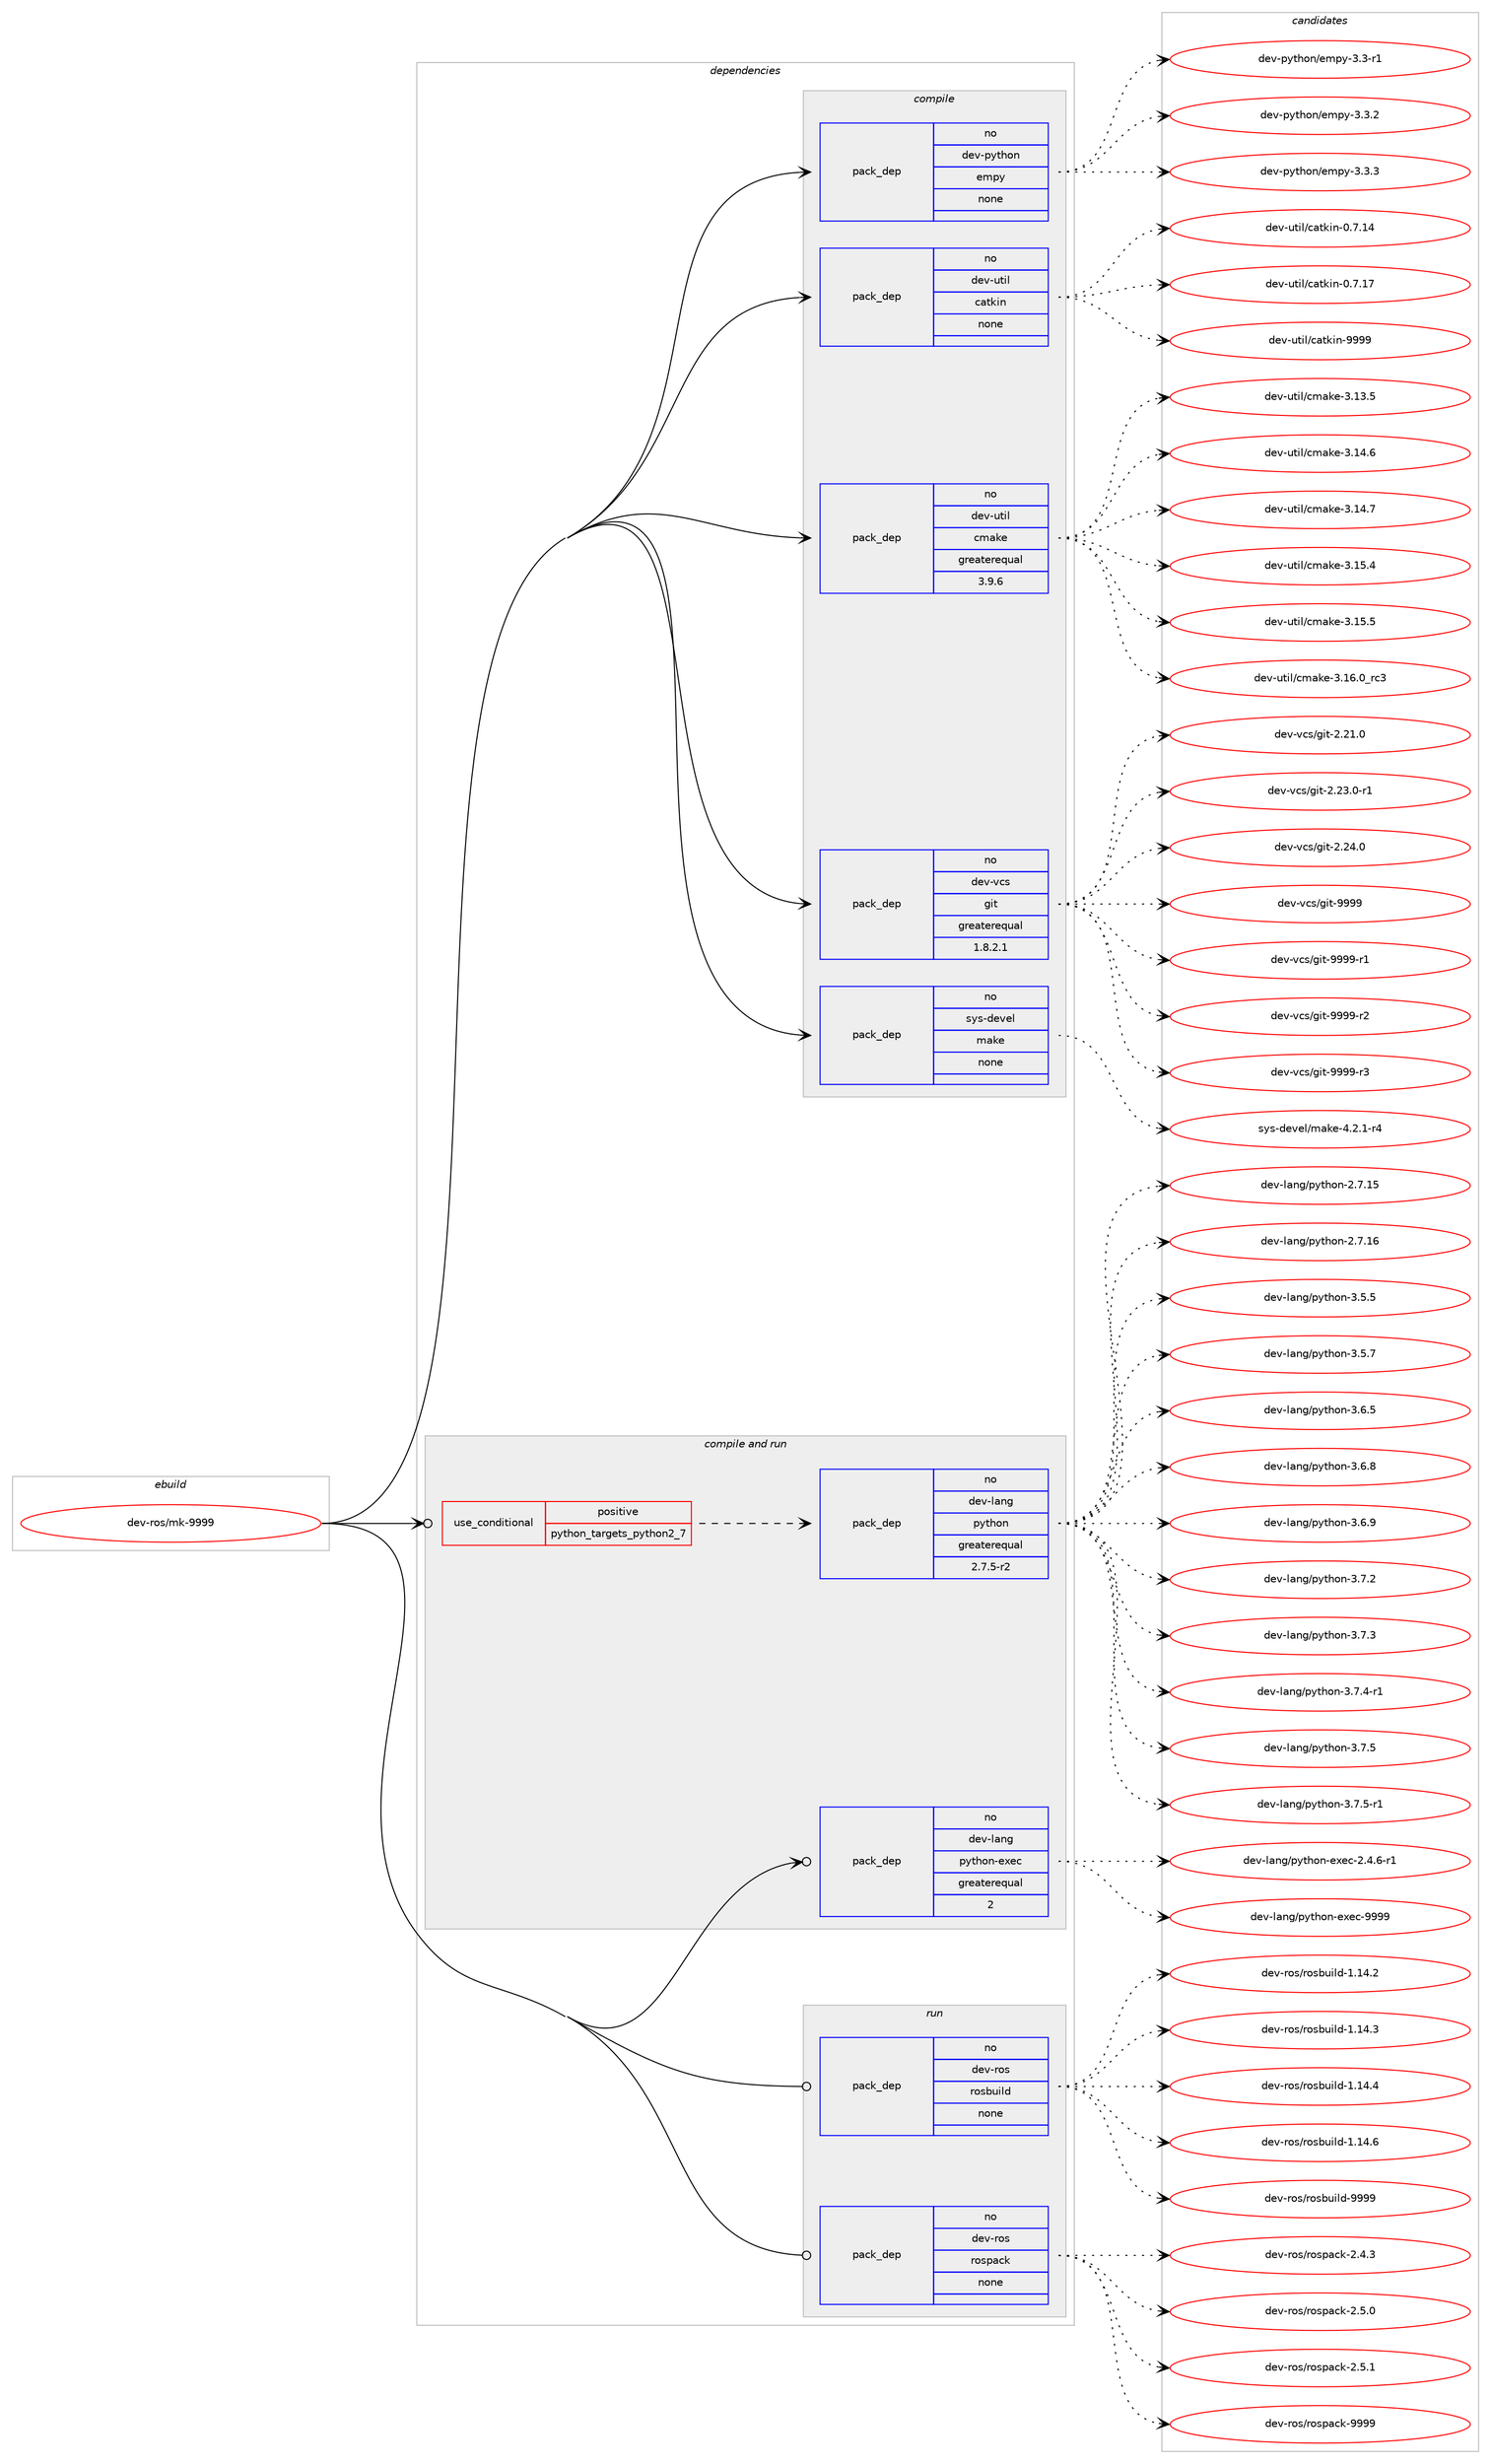 digraph prolog {

# *************
# Graph options
# *************

newrank=true;
concentrate=true;
compound=true;
graph [rankdir=LR,fontname=Helvetica,fontsize=10,ranksep=1.5];#, ranksep=2.5, nodesep=0.2];
edge  [arrowhead=vee];
node  [fontname=Helvetica,fontsize=10];

# **********
# The ebuild
# **********

subgraph cluster_leftcol {
color=gray;
rank=same;
label=<<i>ebuild</i>>;
id [label="dev-ros/mk-9999", color=red, width=4, href="../dev-ros/mk-9999.svg"];
}

# ****************
# The dependencies
# ****************

subgraph cluster_midcol {
color=gray;
label=<<i>dependencies</i>>;
subgraph cluster_compile {
fillcolor="#eeeeee";
style=filled;
label=<<i>compile</i>>;
subgraph pack490393 {
dependency656091 [label=<<TABLE BORDER="0" CELLBORDER="1" CELLSPACING="0" CELLPADDING="4" WIDTH="220"><TR><TD ROWSPAN="6" CELLPADDING="30">pack_dep</TD></TR><TR><TD WIDTH="110">no</TD></TR><TR><TD>dev-python</TD></TR><TR><TD>empy</TD></TR><TR><TD>none</TD></TR><TR><TD></TD></TR></TABLE>>, shape=none, color=blue];
}
id:e -> dependency656091:w [weight=20,style="solid",arrowhead="vee"];
subgraph pack490394 {
dependency656092 [label=<<TABLE BORDER="0" CELLBORDER="1" CELLSPACING="0" CELLPADDING="4" WIDTH="220"><TR><TD ROWSPAN="6" CELLPADDING="30">pack_dep</TD></TR><TR><TD WIDTH="110">no</TD></TR><TR><TD>dev-util</TD></TR><TR><TD>catkin</TD></TR><TR><TD>none</TD></TR><TR><TD></TD></TR></TABLE>>, shape=none, color=blue];
}
id:e -> dependency656092:w [weight=20,style="solid",arrowhead="vee"];
subgraph pack490395 {
dependency656093 [label=<<TABLE BORDER="0" CELLBORDER="1" CELLSPACING="0" CELLPADDING="4" WIDTH="220"><TR><TD ROWSPAN="6" CELLPADDING="30">pack_dep</TD></TR><TR><TD WIDTH="110">no</TD></TR><TR><TD>dev-util</TD></TR><TR><TD>cmake</TD></TR><TR><TD>greaterequal</TD></TR><TR><TD>3.9.6</TD></TR></TABLE>>, shape=none, color=blue];
}
id:e -> dependency656093:w [weight=20,style="solid",arrowhead="vee"];
subgraph pack490396 {
dependency656094 [label=<<TABLE BORDER="0" CELLBORDER="1" CELLSPACING="0" CELLPADDING="4" WIDTH="220"><TR><TD ROWSPAN="6" CELLPADDING="30">pack_dep</TD></TR><TR><TD WIDTH="110">no</TD></TR><TR><TD>dev-vcs</TD></TR><TR><TD>git</TD></TR><TR><TD>greaterequal</TD></TR><TR><TD>1.8.2.1</TD></TR></TABLE>>, shape=none, color=blue];
}
id:e -> dependency656094:w [weight=20,style="solid",arrowhead="vee"];
subgraph pack490397 {
dependency656095 [label=<<TABLE BORDER="0" CELLBORDER="1" CELLSPACING="0" CELLPADDING="4" WIDTH="220"><TR><TD ROWSPAN="6" CELLPADDING="30">pack_dep</TD></TR><TR><TD WIDTH="110">no</TD></TR><TR><TD>sys-devel</TD></TR><TR><TD>make</TD></TR><TR><TD>none</TD></TR><TR><TD></TD></TR></TABLE>>, shape=none, color=blue];
}
id:e -> dependency656095:w [weight=20,style="solid",arrowhead="vee"];
}
subgraph cluster_compileandrun {
fillcolor="#eeeeee";
style=filled;
label=<<i>compile and run</i>>;
subgraph cond153792 {
dependency656096 [label=<<TABLE BORDER="0" CELLBORDER="1" CELLSPACING="0" CELLPADDING="4"><TR><TD ROWSPAN="3" CELLPADDING="10">use_conditional</TD></TR><TR><TD>positive</TD></TR><TR><TD>python_targets_python2_7</TD></TR></TABLE>>, shape=none, color=red];
subgraph pack490398 {
dependency656097 [label=<<TABLE BORDER="0" CELLBORDER="1" CELLSPACING="0" CELLPADDING="4" WIDTH="220"><TR><TD ROWSPAN="6" CELLPADDING="30">pack_dep</TD></TR><TR><TD WIDTH="110">no</TD></TR><TR><TD>dev-lang</TD></TR><TR><TD>python</TD></TR><TR><TD>greaterequal</TD></TR><TR><TD>2.7.5-r2</TD></TR></TABLE>>, shape=none, color=blue];
}
dependency656096:e -> dependency656097:w [weight=20,style="dashed",arrowhead="vee"];
}
id:e -> dependency656096:w [weight=20,style="solid",arrowhead="odotvee"];
subgraph pack490399 {
dependency656098 [label=<<TABLE BORDER="0" CELLBORDER="1" CELLSPACING="0" CELLPADDING="4" WIDTH="220"><TR><TD ROWSPAN="6" CELLPADDING="30">pack_dep</TD></TR><TR><TD WIDTH="110">no</TD></TR><TR><TD>dev-lang</TD></TR><TR><TD>python-exec</TD></TR><TR><TD>greaterequal</TD></TR><TR><TD>2</TD></TR></TABLE>>, shape=none, color=blue];
}
id:e -> dependency656098:w [weight=20,style="solid",arrowhead="odotvee"];
}
subgraph cluster_run {
fillcolor="#eeeeee";
style=filled;
label=<<i>run</i>>;
subgraph pack490400 {
dependency656099 [label=<<TABLE BORDER="0" CELLBORDER="1" CELLSPACING="0" CELLPADDING="4" WIDTH="220"><TR><TD ROWSPAN="6" CELLPADDING="30">pack_dep</TD></TR><TR><TD WIDTH="110">no</TD></TR><TR><TD>dev-ros</TD></TR><TR><TD>rosbuild</TD></TR><TR><TD>none</TD></TR><TR><TD></TD></TR></TABLE>>, shape=none, color=blue];
}
id:e -> dependency656099:w [weight=20,style="solid",arrowhead="odot"];
subgraph pack490401 {
dependency656100 [label=<<TABLE BORDER="0" CELLBORDER="1" CELLSPACING="0" CELLPADDING="4" WIDTH="220"><TR><TD ROWSPAN="6" CELLPADDING="30">pack_dep</TD></TR><TR><TD WIDTH="110">no</TD></TR><TR><TD>dev-ros</TD></TR><TR><TD>rospack</TD></TR><TR><TD>none</TD></TR><TR><TD></TD></TR></TABLE>>, shape=none, color=blue];
}
id:e -> dependency656100:w [weight=20,style="solid",arrowhead="odot"];
}
}

# **************
# The candidates
# **************

subgraph cluster_choices {
rank=same;
color=gray;
label=<<i>candidates</i>>;

subgraph choice490393 {
color=black;
nodesep=1;
choice1001011184511212111610411111047101109112121455146514511449 [label="dev-python/empy-3.3-r1", color=red, width=4,href="../dev-python/empy-3.3-r1.svg"];
choice1001011184511212111610411111047101109112121455146514650 [label="dev-python/empy-3.3.2", color=red, width=4,href="../dev-python/empy-3.3.2.svg"];
choice1001011184511212111610411111047101109112121455146514651 [label="dev-python/empy-3.3.3", color=red, width=4,href="../dev-python/empy-3.3.3.svg"];
dependency656091:e -> choice1001011184511212111610411111047101109112121455146514511449:w [style=dotted,weight="100"];
dependency656091:e -> choice1001011184511212111610411111047101109112121455146514650:w [style=dotted,weight="100"];
dependency656091:e -> choice1001011184511212111610411111047101109112121455146514651:w [style=dotted,weight="100"];
}
subgraph choice490394 {
color=black;
nodesep=1;
choice1001011184511711610510847999711610710511045484655464952 [label="dev-util/catkin-0.7.14", color=red, width=4,href="../dev-util/catkin-0.7.14.svg"];
choice1001011184511711610510847999711610710511045484655464955 [label="dev-util/catkin-0.7.17", color=red, width=4,href="../dev-util/catkin-0.7.17.svg"];
choice100101118451171161051084799971161071051104557575757 [label="dev-util/catkin-9999", color=red, width=4,href="../dev-util/catkin-9999.svg"];
dependency656092:e -> choice1001011184511711610510847999711610710511045484655464952:w [style=dotted,weight="100"];
dependency656092:e -> choice1001011184511711610510847999711610710511045484655464955:w [style=dotted,weight="100"];
dependency656092:e -> choice100101118451171161051084799971161071051104557575757:w [style=dotted,weight="100"];
}
subgraph choice490395 {
color=black;
nodesep=1;
choice1001011184511711610510847991099710710145514649514653 [label="dev-util/cmake-3.13.5", color=red, width=4,href="../dev-util/cmake-3.13.5.svg"];
choice1001011184511711610510847991099710710145514649524654 [label="dev-util/cmake-3.14.6", color=red, width=4,href="../dev-util/cmake-3.14.6.svg"];
choice1001011184511711610510847991099710710145514649524655 [label="dev-util/cmake-3.14.7", color=red, width=4,href="../dev-util/cmake-3.14.7.svg"];
choice1001011184511711610510847991099710710145514649534652 [label="dev-util/cmake-3.15.4", color=red, width=4,href="../dev-util/cmake-3.15.4.svg"];
choice1001011184511711610510847991099710710145514649534653 [label="dev-util/cmake-3.15.5", color=red, width=4,href="../dev-util/cmake-3.15.5.svg"];
choice1001011184511711610510847991099710710145514649544648951149951 [label="dev-util/cmake-3.16.0_rc3", color=red, width=4,href="../dev-util/cmake-3.16.0_rc3.svg"];
dependency656093:e -> choice1001011184511711610510847991099710710145514649514653:w [style=dotted,weight="100"];
dependency656093:e -> choice1001011184511711610510847991099710710145514649524654:w [style=dotted,weight="100"];
dependency656093:e -> choice1001011184511711610510847991099710710145514649524655:w [style=dotted,weight="100"];
dependency656093:e -> choice1001011184511711610510847991099710710145514649534652:w [style=dotted,weight="100"];
dependency656093:e -> choice1001011184511711610510847991099710710145514649534653:w [style=dotted,weight="100"];
dependency656093:e -> choice1001011184511711610510847991099710710145514649544648951149951:w [style=dotted,weight="100"];
}
subgraph choice490396 {
color=black;
nodesep=1;
choice10010111845118991154710310511645504650494648 [label="dev-vcs/git-2.21.0", color=red, width=4,href="../dev-vcs/git-2.21.0.svg"];
choice100101118451189911547103105116455046505146484511449 [label="dev-vcs/git-2.23.0-r1", color=red, width=4,href="../dev-vcs/git-2.23.0-r1.svg"];
choice10010111845118991154710310511645504650524648 [label="dev-vcs/git-2.24.0", color=red, width=4,href="../dev-vcs/git-2.24.0.svg"];
choice1001011184511899115471031051164557575757 [label="dev-vcs/git-9999", color=red, width=4,href="../dev-vcs/git-9999.svg"];
choice10010111845118991154710310511645575757574511449 [label="dev-vcs/git-9999-r1", color=red, width=4,href="../dev-vcs/git-9999-r1.svg"];
choice10010111845118991154710310511645575757574511450 [label="dev-vcs/git-9999-r2", color=red, width=4,href="../dev-vcs/git-9999-r2.svg"];
choice10010111845118991154710310511645575757574511451 [label="dev-vcs/git-9999-r3", color=red, width=4,href="../dev-vcs/git-9999-r3.svg"];
dependency656094:e -> choice10010111845118991154710310511645504650494648:w [style=dotted,weight="100"];
dependency656094:e -> choice100101118451189911547103105116455046505146484511449:w [style=dotted,weight="100"];
dependency656094:e -> choice10010111845118991154710310511645504650524648:w [style=dotted,weight="100"];
dependency656094:e -> choice1001011184511899115471031051164557575757:w [style=dotted,weight="100"];
dependency656094:e -> choice10010111845118991154710310511645575757574511449:w [style=dotted,weight="100"];
dependency656094:e -> choice10010111845118991154710310511645575757574511450:w [style=dotted,weight="100"];
dependency656094:e -> choice10010111845118991154710310511645575757574511451:w [style=dotted,weight="100"];
}
subgraph choice490397 {
color=black;
nodesep=1;
choice1151211154510010111810110847109971071014552465046494511452 [label="sys-devel/make-4.2.1-r4", color=red, width=4,href="../sys-devel/make-4.2.1-r4.svg"];
dependency656095:e -> choice1151211154510010111810110847109971071014552465046494511452:w [style=dotted,weight="100"];
}
subgraph choice490398 {
color=black;
nodesep=1;
choice10010111845108971101034711212111610411111045504655464953 [label="dev-lang/python-2.7.15", color=red, width=4,href="../dev-lang/python-2.7.15.svg"];
choice10010111845108971101034711212111610411111045504655464954 [label="dev-lang/python-2.7.16", color=red, width=4,href="../dev-lang/python-2.7.16.svg"];
choice100101118451089711010347112121116104111110455146534653 [label="dev-lang/python-3.5.5", color=red, width=4,href="../dev-lang/python-3.5.5.svg"];
choice100101118451089711010347112121116104111110455146534655 [label="dev-lang/python-3.5.7", color=red, width=4,href="../dev-lang/python-3.5.7.svg"];
choice100101118451089711010347112121116104111110455146544653 [label="dev-lang/python-3.6.5", color=red, width=4,href="../dev-lang/python-3.6.5.svg"];
choice100101118451089711010347112121116104111110455146544656 [label="dev-lang/python-3.6.8", color=red, width=4,href="../dev-lang/python-3.6.8.svg"];
choice100101118451089711010347112121116104111110455146544657 [label="dev-lang/python-3.6.9", color=red, width=4,href="../dev-lang/python-3.6.9.svg"];
choice100101118451089711010347112121116104111110455146554650 [label="dev-lang/python-3.7.2", color=red, width=4,href="../dev-lang/python-3.7.2.svg"];
choice100101118451089711010347112121116104111110455146554651 [label="dev-lang/python-3.7.3", color=red, width=4,href="../dev-lang/python-3.7.3.svg"];
choice1001011184510897110103471121211161041111104551465546524511449 [label="dev-lang/python-3.7.4-r1", color=red, width=4,href="../dev-lang/python-3.7.4-r1.svg"];
choice100101118451089711010347112121116104111110455146554653 [label="dev-lang/python-3.7.5", color=red, width=4,href="../dev-lang/python-3.7.5.svg"];
choice1001011184510897110103471121211161041111104551465546534511449 [label="dev-lang/python-3.7.5-r1", color=red, width=4,href="../dev-lang/python-3.7.5-r1.svg"];
dependency656097:e -> choice10010111845108971101034711212111610411111045504655464953:w [style=dotted,weight="100"];
dependency656097:e -> choice10010111845108971101034711212111610411111045504655464954:w [style=dotted,weight="100"];
dependency656097:e -> choice100101118451089711010347112121116104111110455146534653:w [style=dotted,weight="100"];
dependency656097:e -> choice100101118451089711010347112121116104111110455146534655:w [style=dotted,weight="100"];
dependency656097:e -> choice100101118451089711010347112121116104111110455146544653:w [style=dotted,weight="100"];
dependency656097:e -> choice100101118451089711010347112121116104111110455146544656:w [style=dotted,weight="100"];
dependency656097:e -> choice100101118451089711010347112121116104111110455146544657:w [style=dotted,weight="100"];
dependency656097:e -> choice100101118451089711010347112121116104111110455146554650:w [style=dotted,weight="100"];
dependency656097:e -> choice100101118451089711010347112121116104111110455146554651:w [style=dotted,weight="100"];
dependency656097:e -> choice1001011184510897110103471121211161041111104551465546524511449:w [style=dotted,weight="100"];
dependency656097:e -> choice100101118451089711010347112121116104111110455146554653:w [style=dotted,weight="100"];
dependency656097:e -> choice1001011184510897110103471121211161041111104551465546534511449:w [style=dotted,weight="100"];
}
subgraph choice490399 {
color=black;
nodesep=1;
choice10010111845108971101034711212111610411111045101120101994550465246544511449 [label="dev-lang/python-exec-2.4.6-r1", color=red, width=4,href="../dev-lang/python-exec-2.4.6-r1.svg"];
choice10010111845108971101034711212111610411111045101120101994557575757 [label="dev-lang/python-exec-9999", color=red, width=4,href="../dev-lang/python-exec-9999.svg"];
dependency656098:e -> choice10010111845108971101034711212111610411111045101120101994550465246544511449:w [style=dotted,weight="100"];
dependency656098:e -> choice10010111845108971101034711212111610411111045101120101994557575757:w [style=dotted,weight="100"];
}
subgraph choice490400 {
color=black;
nodesep=1;
choice10010111845114111115471141111159811710510810045494649524650 [label="dev-ros/rosbuild-1.14.2", color=red, width=4,href="../dev-ros/rosbuild-1.14.2.svg"];
choice10010111845114111115471141111159811710510810045494649524651 [label="dev-ros/rosbuild-1.14.3", color=red, width=4,href="../dev-ros/rosbuild-1.14.3.svg"];
choice10010111845114111115471141111159811710510810045494649524652 [label="dev-ros/rosbuild-1.14.4", color=red, width=4,href="../dev-ros/rosbuild-1.14.4.svg"];
choice10010111845114111115471141111159811710510810045494649524654 [label="dev-ros/rosbuild-1.14.6", color=red, width=4,href="../dev-ros/rosbuild-1.14.6.svg"];
choice1001011184511411111547114111115981171051081004557575757 [label="dev-ros/rosbuild-9999", color=red, width=4,href="../dev-ros/rosbuild-9999.svg"];
dependency656099:e -> choice10010111845114111115471141111159811710510810045494649524650:w [style=dotted,weight="100"];
dependency656099:e -> choice10010111845114111115471141111159811710510810045494649524651:w [style=dotted,weight="100"];
dependency656099:e -> choice10010111845114111115471141111159811710510810045494649524652:w [style=dotted,weight="100"];
dependency656099:e -> choice10010111845114111115471141111159811710510810045494649524654:w [style=dotted,weight="100"];
dependency656099:e -> choice1001011184511411111547114111115981171051081004557575757:w [style=dotted,weight="100"];
}
subgraph choice490401 {
color=black;
nodesep=1;
choice10010111845114111115471141111151129799107455046524651 [label="dev-ros/rospack-2.4.3", color=red, width=4,href="../dev-ros/rospack-2.4.3.svg"];
choice10010111845114111115471141111151129799107455046534648 [label="dev-ros/rospack-2.5.0", color=red, width=4,href="../dev-ros/rospack-2.5.0.svg"];
choice10010111845114111115471141111151129799107455046534649 [label="dev-ros/rospack-2.5.1", color=red, width=4,href="../dev-ros/rospack-2.5.1.svg"];
choice100101118451141111154711411111511297991074557575757 [label="dev-ros/rospack-9999", color=red, width=4,href="../dev-ros/rospack-9999.svg"];
dependency656100:e -> choice10010111845114111115471141111151129799107455046524651:w [style=dotted,weight="100"];
dependency656100:e -> choice10010111845114111115471141111151129799107455046534648:w [style=dotted,weight="100"];
dependency656100:e -> choice10010111845114111115471141111151129799107455046534649:w [style=dotted,weight="100"];
dependency656100:e -> choice100101118451141111154711411111511297991074557575757:w [style=dotted,weight="100"];
}
}

}
